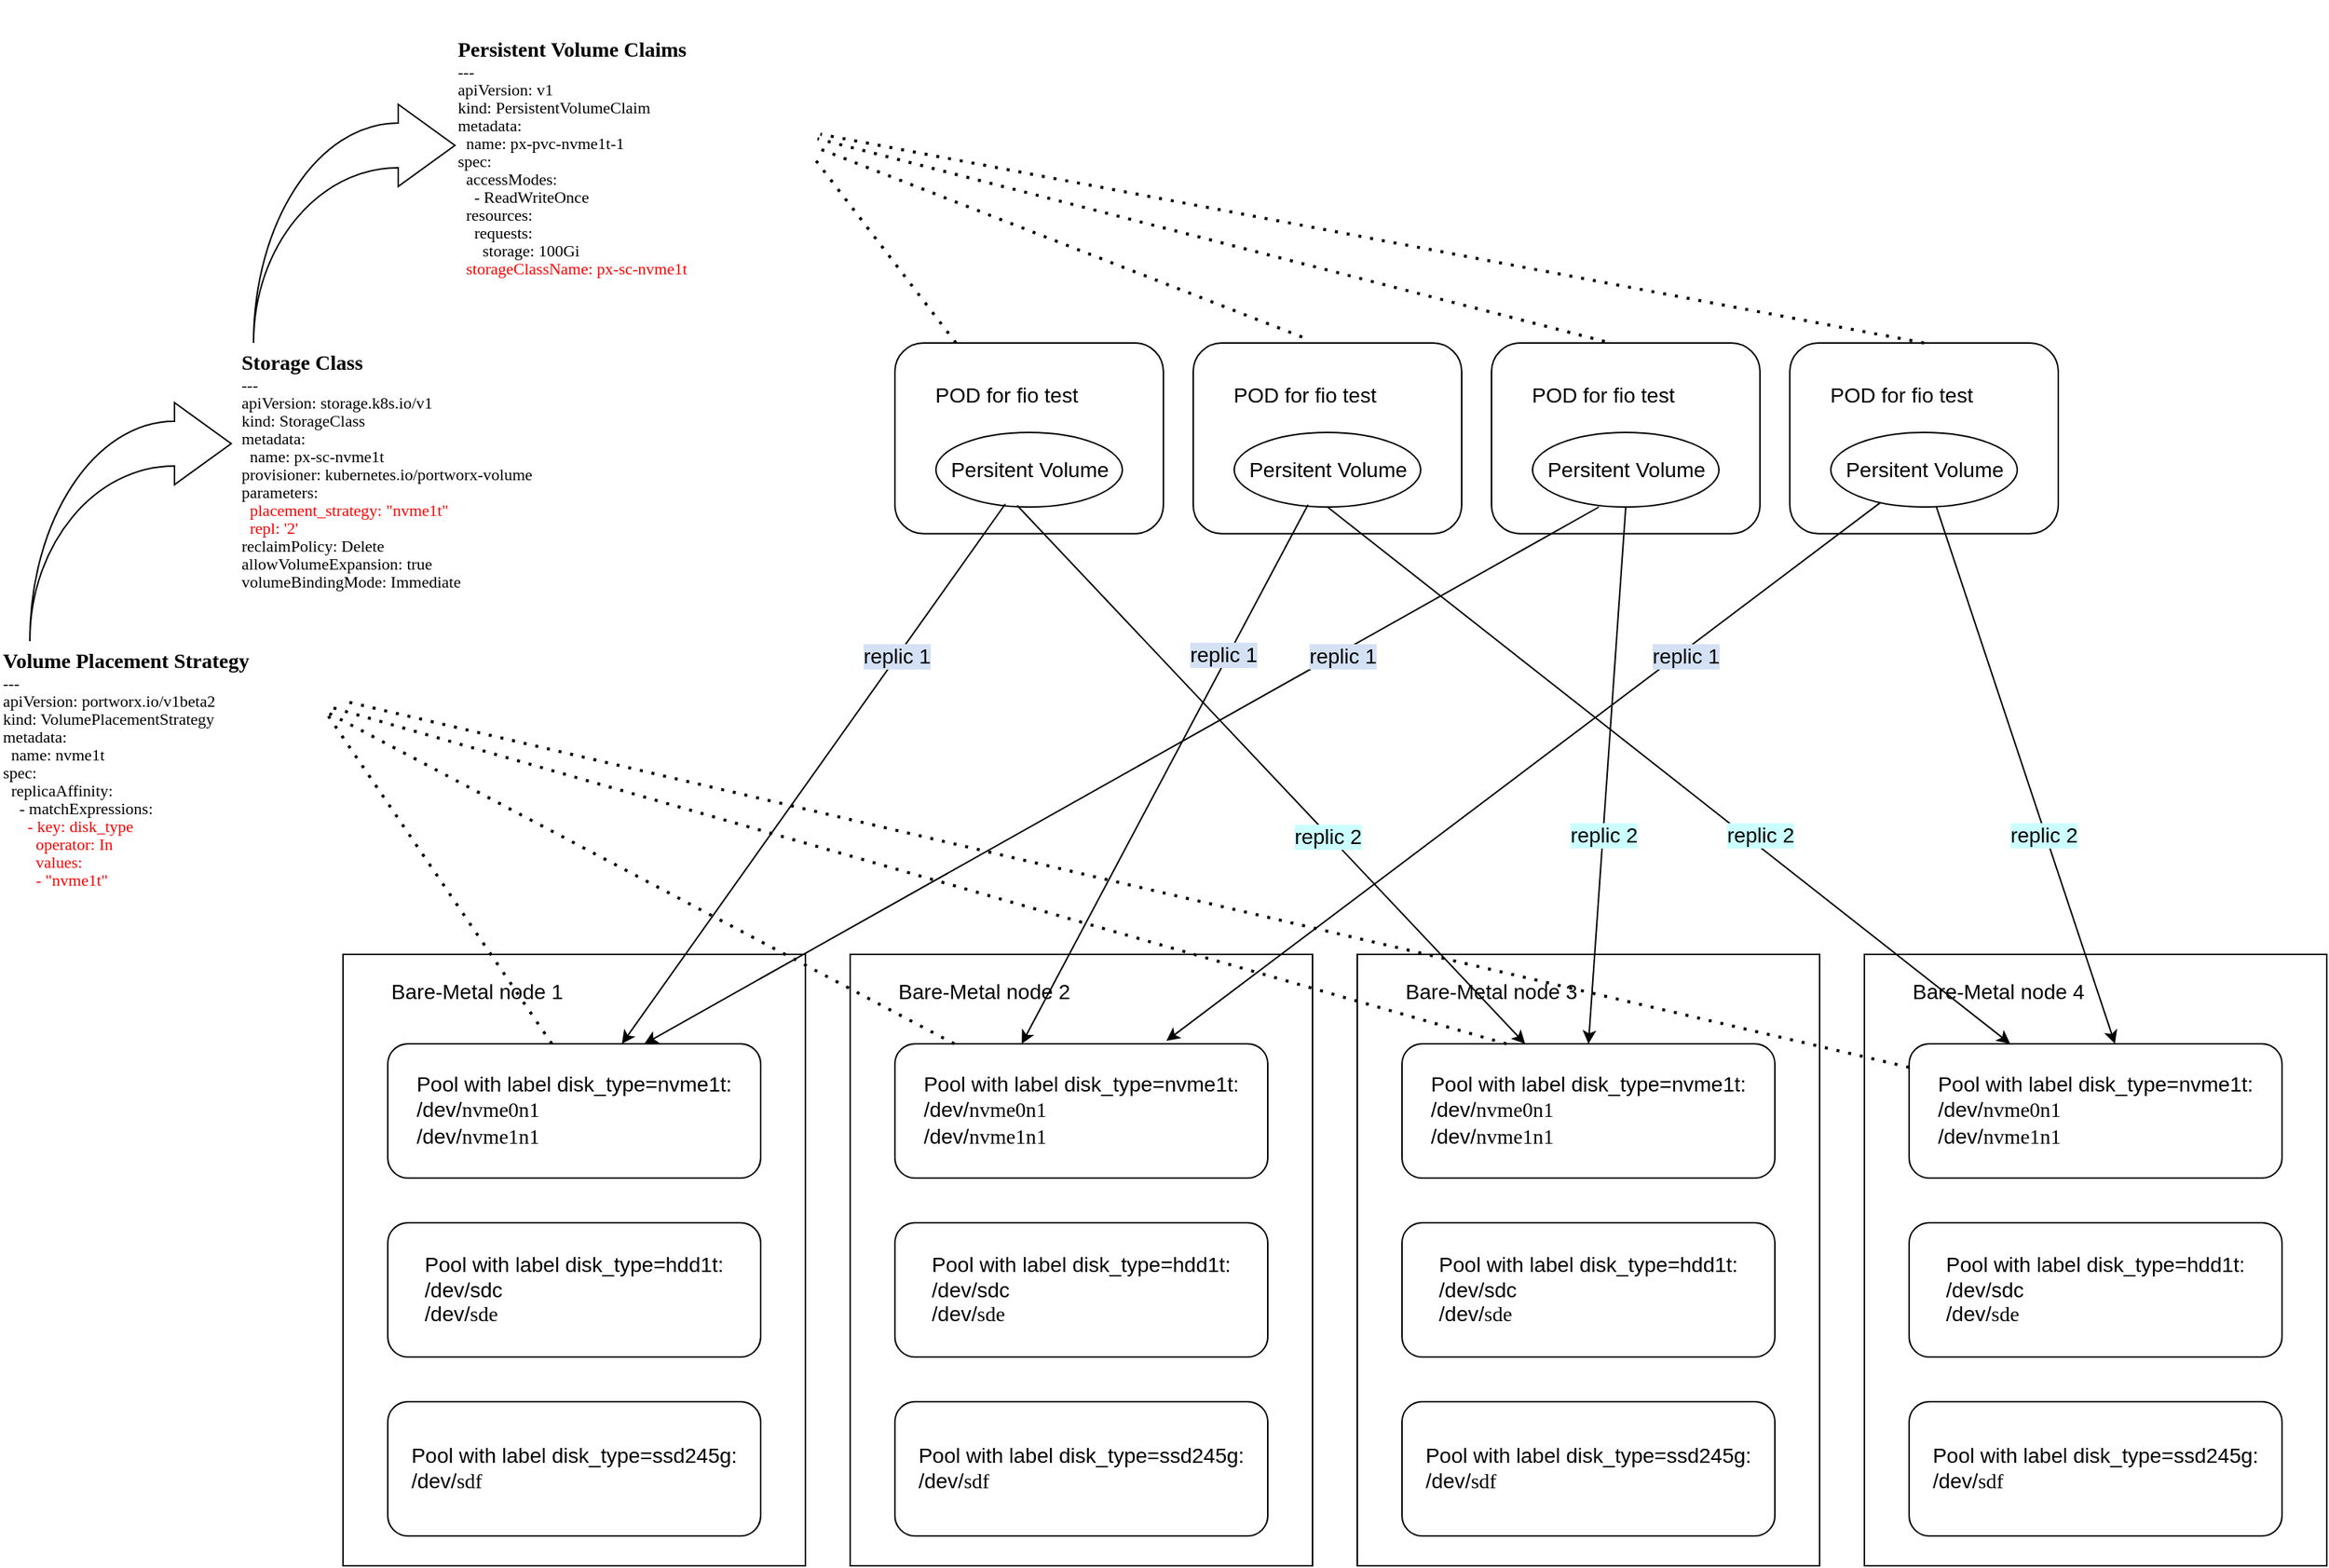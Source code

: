 <mxfile version="17.4.0" type="github">
  <diagram id="S1695fREJqzbaVerZRtx" name="Page-1">
    <mxGraphModel dx="1878" dy="1010" grid="1" gridSize="10" guides="1" tooltips="1" connect="1" arrows="1" fold="1" page="1" pageScale="1" pageWidth="1100" pageHeight="1700" math="0" shadow="0">
      <root>
        <mxCell id="0" />
        <mxCell id="1" parent="0" />
        <mxCell id="6VdRt_u-4fFqjJrwV1Zk-8" value="" style="rounded=0;whiteSpace=wrap;html=1;fontSize=14;" vertex="1" parent="1">
          <mxGeometry x="360" y="800" width="310" height="410" as="geometry" />
        </mxCell>
        <mxCell id="6VdRt_u-4fFqjJrwV1Zk-7" value="&lt;p style=&quot;text-align: left&quot;&gt;Pool with label&amp;nbsp;disk_type=nvme1t:&lt;br&gt;/dev/&lt;span style=&quot;font-family: &amp;#34;menlo&amp;#34;&quot;&gt;nvme0n1&lt;br&gt;&lt;/span&gt;/dev/&lt;span style=&quot;font-family: &amp;#34;menlo&amp;#34;&quot;&gt;nvme1n1&lt;/span&gt;&lt;/p&gt;" style="rounded=1;whiteSpace=wrap;html=1;fontSize=14;" vertex="1" parent="1">
          <mxGeometry x="390" y="860" width="250" height="90" as="geometry" />
        </mxCell>
        <mxCell id="6VdRt_u-4fFqjJrwV1Zk-9" value="&lt;p style=&quot;text-align: left&quot;&gt;Pool with label&amp;nbsp;disk_type=hdd1t:&lt;br&gt;/dev/sdc&lt;br&gt;/dev/&lt;font face=&quot;menlo&quot;&gt;sde&lt;/font&gt;&lt;/p&gt;" style="rounded=1;whiteSpace=wrap;html=1;fontSize=14;" vertex="1" parent="1">
          <mxGeometry x="390" y="980" width="250" height="90" as="geometry" />
        </mxCell>
        <mxCell id="6VdRt_u-4fFqjJrwV1Zk-10" value="&lt;p style=&quot;text-align: left&quot;&gt;Pool with label&amp;nbsp;disk_type=ssd245g:&lt;br&gt;/dev/&lt;font face=&quot;menlo&quot;&gt;sdf&lt;/font&gt;&lt;br&gt;&lt;/p&gt;" style="rounded=1;whiteSpace=wrap;html=1;fontSize=14;" vertex="1" parent="1">
          <mxGeometry x="390" y="1100" width="250" height="90" as="geometry" />
        </mxCell>
        <mxCell id="6VdRt_u-4fFqjJrwV1Zk-11" value="Bare-Metal node 1" style="text;html=1;strokeColor=none;fillColor=none;align=center;verticalAlign=middle;whiteSpace=wrap;rounded=0;fontSize=14;" vertex="1" parent="1">
          <mxGeometry x="390" y="810" width="120" height="30" as="geometry" />
        </mxCell>
        <mxCell id="6VdRt_u-4fFqjJrwV1Zk-63" value="" style="rounded=0;whiteSpace=wrap;html=1;fontSize=14;" vertex="1" parent="1">
          <mxGeometry x="1380" y="800" width="310" height="410" as="geometry" />
        </mxCell>
        <mxCell id="6VdRt_u-4fFqjJrwV1Zk-64" value="&lt;p style=&quot;text-align: left&quot;&gt;Pool with label&amp;nbsp;disk_type=nvme1t:&lt;br&gt;/dev/&lt;span style=&quot;font-family: &amp;#34;menlo&amp;#34;&quot;&gt;nvme0n1&lt;br&gt;&lt;/span&gt;/dev/&lt;span style=&quot;font-family: &amp;#34;menlo&amp;#34;&quot;&gt;nvme1n1&lt;/span&gt;&lt;/p&gt;" style="rounded=1;whiteSpace=wrap;html=1;fontSize=14;" vertex="1" parent="1">
          <mxGeometry x="1410" y="860" width="250" height="90" as="geometry" />
        </mxCell>
        <mxCell id="6VdRt_u-4fFqjJrwV1Zk-65" value="&lt;p style=&quot;text-align: left&quot;&gt;Pool with label&amp;nbsp;disk_type=hdd1t:&lt;br&gt;/dev/sdc&lt;br&gt;/dev/&lt;font face=&quot;menlo&quot;&gt;sde&lt;/font&gt;&lt;/p&gt;" style="rounded=1;whiteSpace=wrap;html=1;fontSize=14;" vertex="1" parent="1">
          <mxGeometry x="1410" y="980" width="250" height="90" as="geometry" />
        </mxCell>
        <mxCell id="6VdRt_u-4fFqjJrwV1Zk-66" value="&lt;p style=&quot;text-align: left&quot;&gt;Pool with label&amp;nbsp;disk_type=ssd245g:&lt;br&gt;/dev/&lt;font face=&quot;menlo&quot;&gt;sdf&lt;/font&gt;&lt;br&gt;&lt;/p&gt;" style="rounded=1;whiteSpace=wrap;html=1;fontSize=14;" vertex="1" parent="1">
          <mxGeometry x="1410" y="1100" width="250" height="90" as="geometry" />
        </mxCell>
        <mxCell id="6VdRt_u-4fFqjJrwV1Zk-67" value="Bare-Metal node 4" style="text;html=1;strokeColor=none;fillColor=none;align=center;verticalAlign=middle;whiteSpace=wrap;rounded=0;fontSize=14;" vertex="1" parent="1">
          <mxGeometry x="1410" y="810" width="120" height="30" as="geometry" />
        </mxCell>
        <mxCell id="6VdRt_u-4fFqjJrwV1Zk-68" value="" style="rounded=0;whiteSpace=wrap;html=1;fontSize=14;" vertex="1" parent="1">
          <mxGeometry x="700" y="800" width="310" height="410" as="geometry" />
        </mxCell>
        <mxCell id="6VdRt_u-4fFqjJrwV1Zk-69" value="&lt;p style=&quot;text-align: left&quot;&gt;Pool with label&amp;nbsp;disk_type=nvme1t:&lt;br&gt;/dev/&lt;span style=&quot;font-family: &amp;#34;menlo&amp;#34;&quot;&gt;nvme0n1&lt;br&gt;&lt;/span&gt;/dev/&lt;span style=&quot;font-family: &amp;#34;menlo&amp;#34;&quot;&gt;nvme1n1&lt;/span&gt;&lt;/p&gt;" style="rounded=1;whiteSpace=wrap;html=1;fontSize=14;" vertex="1" parent="1">
          <mxGeometry x="730" y="860" width="250" height="90" as="geometry" />
        </mxCell>
        <mxCell id="6VdRt_u-4fFqjJrwV1Zk-70" value="&lt;p style=&quot;text-align: left&quot;&gt;Pool with label&amp;nbsp;disk_type=hdd1t:&lt;br&gt;/dev/sdc&lt;br&gt;/dev/&lt;font face=&quot;menlo&quot;&gt;sde&lt;/font&gt;&lt;/p&gt;" style="rounded=1;whiteSpace=wrap;html=1;fontSize=14;" vertex="1" parent="1">
          <mxGeometry x="730" y="980" width="250" height="90" as="geometry" />
        </mxCell>
        <mxCell id="6VdRt_u-4fFqjJrwV1Zk-71" value="&lt;p style=&quot;text-align: left&quot;&gt;Pool with label&amp;nbsp;disk_type=ssd245g:&lt;br&gt;/dev/&lt;font face=&quot;menlo&quot;&gt;sdf&lt;/font&gt;&lt;br&gt;&lt;/p&gt;" style="rounded=1;whiteSpace=wrap;html=1;fontSize=14;" vertex="1" parent="1">
          <mxGeometry x="730" y="1100" width="250" height="90" as="geometry" />
        </mxCell>
        <mxCell id="6VdRt_u-4fFqjJrwV1Zk-72" value="Bare-Metal node 2" style="text;html=1;strokeColor=none;fillColor=none;align=center;verticalAlign=middle;whiteSpace=wrap;rounded=0;fontSize=14;" vertex="1" parent="1">
          <mxGeometry x="730" y="810" width="120" height="30" as="geometry" />
        </mxCell>
        <mxCell id="6VdRt_u-4fFqjJrwV1Zk-73" value="" style="rounded=0;whiteSpace=wrap;html=1;fontSize=14;" vertex="1" parent="1">
          <mxGeometry x="1040" y="800" width="310" height="410" as="geometry" />
        </mxCell>
        <mxCell id="6VdRt_u-4fFqjJrwV1Zk-74" value="&lt;p style=&quot;text-align: left&quot;&gt;Pool with label&amp;nbsp;disk_type=nvme1t:&lt;br&gt;/dev/&lt;span style=&quot;font-family: &amp;#34;menlo&amp;#34;&quot;&gt;nvme0n1&lt;br&gt;&lt;/span&gt;/dev/&lt;span style=&quot;font-family: &amp;#34;menlo&amp;#34;&quot;&gt;nvme1n1&lt;/span&gt;&lt;/p&gt;" style="rounded=1;whiteSpace=wrap;html=1;fontSize=14;" vertex="1" parent="1">
          <mxGeometry x="1070" y="860" width="250" height="90" as="geometry" />
        </mxCell>
        <mxCell id="6VdRt_u-4fFqjJrwV1Zk-75" value="&lt;p style=&quot;text-align: left&quot;&gt;Pool with label&amp;nbsp;disk_type=hdd1t:&lt;br&gt;/dev/sdc&lt;br&gt;/dev/&lt;font face=&quot;menlo&quot;&gt;sde&lt;/font&gt;&lt;/p&gt;" style="rounded=1;whiteSpace=wrap;html=1;fontSize=14;" vertex="1" parent="1">
          <mxGeometry x="1070" y="980" width="250" height="90" as="geometry" />
        </mxCell>
        <mxCell id="6VdRt_u-4fFqjJrwV1Zk-76" value="&lt;p style=&quot;text-align: left&quot;&gt;Pool with label&amp;nbsp;disk_type=ssd245g:&lt;br&gt;/dev/&lt;font face=&quot;menlo&quot;&gt;sdf&lt;/font&gt;&lt;br&gt;&lt;/p&gt;" style="rounded=1;whiteSpace=wrap;html=1;fontSize=14;" vertex="1" parent="1">
          <mxGeometry x="1070" y="1100" width="250" height="90" as="geometry" />
        </mxCell>
        <mxCell id="6VdRt_u-4fFqjJrwV1Zk-77" value="Bare-Metal node 3" style="text;html=1;strokeColor=none;fillColor=none;align=center;verticalAlign=middle;whiteSpace=wrap;rounded=0;fontSize=14;" vertex="1" parent="1">
          <mxGeometry x="1070" y="810" width="120" height="30" as="geometry" />
        </mxCell>
        <mxCell id="6VdRt_u-4fFqjJrwV1Zk-81" value="&lt;p class=&quot;p1&quot; style=&quot;margin: 0px ; font-stretch: normal ; line-height: normal ; font-family: &amp;#34;menlo&amp;#34;&quot;&gt;&lt;span class=&quot;s1&quot;&gt;&lt;font style=&quot;font-size: 14px&quot;&gt;&lt;b&gt;Storage Class&lt;/b&gt;&lt;/font&gt;&lt;/span&gt;&lt;/p&gt;&lt;p class=&quot;p1&quot; style=&quot;margin: 0px ; font-stretch: normal ; font-size: 11px ; line-height: normal ; font-family: &amp;#34;menlo&amp;#34;&quot;&gt;&lt;span class=&quot;s1&quot;&gt;---&lt;/span&gt;&lt;/p&gt;&lt;p class=&quot;p1&quot; style=&quot;margin: 0px ; font-stretch: normal ; font-size: 11px ; line-height: normal ; font-family: &amp;#34;menlo&amp;#34;&quot;&gt;&lt;span class=&quot;s1&quot;&gt;apiVersion: storage.k8s.io/v1&lt;/span&gt;&lt;/p&gt;&lt;p class=&quot;p1&quot; style=&quot;margin: 0px ; font-stretch: normal ; font-size: 11px ; line-height: normal ; font-family: &amp;#34;menlo&amp;#34;&quot;&gt;&lt;span class=&quot;s1&quot;&gt;kind: StorageClass&lt;/span&gt;&lt;/p&gt;&lt;p class=&quot;p1&quot; style=&quot;margin: 0px ; font-stretch: normal ; font-size: 11px ; line-height: normal ; font-family: &amp;#34;menlo&amp;#34;&quot;&gt;&lt;span class=&quot;s1&quot;&gt;metadata:&lt;/span&gt;&lt;/p&gt;&lt;p class=&quot;p1&quot; style=&quot;margin: 0px ; font-stretch: normal ; font-size: 11px ; line-height: normal ; font-family: &amp;#34;menlo&amp;#34;&quot;&gt;&lt;span class=&quot;s1&quot;&gt;&lt;span class=&quot;Apple-converted-space&quot;&gt;&amp;nbsp; &lt;/span&gt;name: px-sc-nvme1t&lt;/span&gt;&lt;/p&gt;&lt;p class=&quot;p1&quot; style=&quot;margin: 0px ; font-stretch: normal ; font-size: 11px ; line-height: normal ; font-family: &amp;#34;menlo&amp;#34;&quot;&gt;&lt;span class=&quot;s1&quot;&gt;provisioner: kubernetes.io/portworx-volume&lt;/span&gt;&lt;/p&gt;&lt;p class=&quot;p1&quot; style=&quot;margin: 0px ; font-stretch: normal ; font-size: 11px ; line-height: normal ; font-family: &amp;#34;menlo&amp;#34;&quot;&gt;&lt;span class=&quot;s1&quot;&gt;parameters:&lt;/span&gt;&lt;/p&gt;&lt;p class=&quot;p1&quot; style=&quot;margin: 0px ; font-stretch: normal ; font-size: 11px ; line-height: normal ; font-family: &amp;#34;menlo&amp;#34;&quot;&gt;&lt;span class=&quot;s1&quot;&gt;&lt;font color=&quot;#ff0000&quot;&gt;&lt;span class=&quot;Apple-converted-space&quot;&gt;&amp;nbsp; &lt;/span&gt;placement_strategy: &quot;nvme1t&quot;&lt;/font&gt;&lt;/span&gt;&lt;/p&gt;&lt;p class=&quot;p1&quot; style=&quot;margin: 0px ; font-stretch: normal ; font-size: 11px ; line-height: normal ; font-family: &amp;#34;menlo&amp;#34;&quot;&gt;&lt;span class=&quot;s1&quot;&gt;&lt;font color=&quot;#ff0000&quot;&gt;&lt;span class=&quot;Apple-converted-space&quot;&gt;&amp;nbsp; &lt;/span&gt;repl: &#39;2&#39;&lt;/font&gt;&lt;/span&gt;&lt;/p&gt;&lt;p class=&quot;p1&quot; style=&quot;margin: 0px ; font-stretch: normal ; font-size: 11px ; line-height: normal ; font-family: &amp;#34;menlo&amp;#34;&quot;&gt;&lt;span class=&quot;s1&quot;&gt;reclaimPolicy: Delete&lt;/span&gt;&lt;/p&gt;&lt;p class=&quot;p1&quot; style=&quot;margin: 0px ; font-stretch: normal ; font-size: 11px ; line-height: normal ; font-family: &amp;#34;menlo&amp;#34;&quot;&gt;&lt;span class=&quot;s1&quot;&gt;allowVolumeExpansion: true&lt;/span&gt;&lt;/p&gt;&lt;p class=&quot;p1&quot; style=&quot;margin: 0px ; font-stretch: normal ; font-size: 11px ; line-height: normal ; font-family: &amp;#34;menlo&amp;#34;&quot;&gt;&lt;span class=&quot;s1&quot;&gt;volumeBindingMode: Immediate&lt;/span&gt;&lt;/p&gt;" style="text;html=1;strokeColor=none;fillColor=none;align=left;verticalAlign=middle;whiteSpace=wrap;rounded=0;fontSize=14;" vertex="1" parent="1">
          <mxGeometry x="290" y="370" width="380" height="210" as="geometry" />
        </mxCell>
        <mxCell id="6VdRt_u-4fFqjJrwV1Zk-82" value="&lt;p class=&quot;p1&quot; style=&quot;margin: 0px ; font-stretch: normal ; line-height: normal ; font-family: &amp;#34;menlo&amp;#34;&quot;&gt;&lt;span class=&quot;s1&quot;&gt;&lt;font style=&quot;font-size: 14px&quot;&gt;&lt;b&gt;Volume Placement Strategy&lt;/b&gt;&lt;/font&gt;&lt;/span&gt;&lt;/p&gt;&lt;p class=&quot;p1&quot; style=&quot;margin: 0px ; font-stretch: normal ; font-size: 11px ; line-height: normal ; font-family: &amp;#34;menlo&amp;#34;&quot;&gt;&lt;span class=&quot;s1&quot;&gt;---&lt;/span&gt;&lt;/p&gt;&lt;p class=&quot;p1&quot; style=&quot;margin: 0px ; font-stretch: normal ; font-size: 11px ; line-height: normal ; font-family: &amp;#34;menlo&amp;#34;&quot;&gt;&lt;span class=&quot;s1&quot;&gt;apiVersion: portworx.io/v1beta2&lt;/span&gt;&lt;/p&gt;&lt;p class=&quot;p1&quot; style=&quot;margin: 0px ; font-stretch: normal ; font-size: 11px ; line-height: normal ; font-family: &amp;#34;menlo&amp;#34;&quot;&gt;&lt;span class=&quot;s1&quot;&gt;kind: VolumePlacementStrategy&lt;/span&gt;&lt;/p&gt;&lt;p class=&quot;p1&quot; style=&quot;margin: 0px ; font-stretch: normal ; font-size: 11px ; line-height: normal ; font-family: &amp;#34;menlo&amp;#34;&quot;&gt;&lt;span class=&quot;s1&quot;&gt;metadata:&lt;/span&gt;&lt;/p&gt;&lt;p class=&quot;p1&quot; style=&quot;margin: 0px ; font-stretch: normal ; font-size: 11px ; line-height: normal ; font-family: &amp;#34;menlo&amp;#34;&quot;&gt;&lt;span class=&quot;s1&quot;&gt;&lt;span class=&quot;Apple-converted-space&quot;&gt;&amp;nbsp;&amp;nbsp;&lt;/span&gt;name: nvme1t&lt;/span&gt;&lt;/p&gt;&lt;p class=&quot;p1&quot; style=&quot;margin: 0px ; font-stretch: normal ; font-size: 11px ; line-height: normal ; font-family: &amp;#34;menlo&amp;#34;&quot;&gt;&lt;span class=&quot;s1&quot;&gt;spec:&lt;/span&gt;&lt;/p&gt;&lt;p class=&quot;p1&quot; style=&quot;margin: 0px ; font-stretch: normal ; font-size: 11px ; line-height: normal ; font-family: &amp;#34;menlo&amp;#34;&quot;&gt;&lt;span class=&quot;s1&quot;&gt;&lt;span class=&quot;Apple-converted-space&quot;&gt;&amp;nbsp;&amp;nbsp;&lt;/span&gt;replicaAffinity:&lt;/span&gt;&lt;/p&gt;&lt;p class=&quot;p1&quot; style=&quot;margin: 0px ; font-stretch: normal ; font-size: 11px ; line-height: normal ; font-family: &amp;#34;menlo&amp;#34;&quot;&gt;&lt;span class=&quot;s1&quot;&gt;&lt;span class=&quot;Apple-converted-space&quot;&gt;&amp;nbsp; &amp;nbsp;&amp;nbsp;&lt;/span&gt;- matchExpressions:&lt;/span&gt;&lt;/p&gt;&lt;p class=&quot;p1&quot; style=&quot;margin: 0px ; font-stretch: normal ; font-size: 11px ; line-height: normal ; font-family: &amp;#34;menlo&amp;#34;&quot;&gt;&lt;span class=&quot;s1&quot;&gt;&lt;font color=&quot;#ff0000&quot;&gt;&lt;span class=&quot;Apple-converted-space&quot;&gt;&amp;nbsp; &amp;nbsp; &amp;nbsp;&amp;nbsp;&lt;/span&gt;- key: disk_type&lt;/font&gt;&lt;/span&gt;&lt;/p&gt;&lt;p class=&quot;p1&quot; style=&quot;margin: 0px ; font-stretch: normal ; font-size: 11px ; line-height: normal ; font-family: &amp;#34;menlo&amp;#34;&quot;&gt;&lt;span class=&quot;s1&quot;&gt;&lt;font color=&quot;#ff0000&quot;&gt;&lt;span class=&quot;Apple-converted-space&quot;&gt;&amp;nbsp; &amp;nbsp; &amp;nbsp; &amp;nbsp;&amp;nbsp;&lt;/span&gt;operator: In&lt;/font&gt;&lt;/span&gt;&lt;/p&gt;&lt;p class=&quot;p1&quot; style=&quot;margin: 0px ; font-stretch: normal ; font-size: 11px ; line-height: normal ; font-family: &amp;#34;menlo&amp;#34;&quot;&gt;&lt;span class=&quot;s1&quot;&gt;&lt;font color=&quot;#ff0000&quot;&gt;&lt;span class=&quot;Apple-converted-space&quot;&gt;&amp;nbsp; &amp;nbsp; &amp;nbsp; &amp;nbsp;&amp;nbsp;&lt;/span&gt;values:&lt;/font&gt;&lt;/span&gt;&lt;/p&gt;&lt;p class=&quot;p1&quot; style=&quot;margin: 0px ; font-stretch: normal ; font-size: 11px ; line-height: normal ; font-family: &amp;#34;menlo&amp;#34;&quot;&gt;&lt;span class=&quot;s1&quot;&gt;&lt;font color=&quot;#ff0000&quot;&gt;&lt;span class=&quot;Apple-converted-space&quot;&gt;&amp;nbsp; &amp;nbsp; &amp;nbsp; &amp;nbsp;&amp;nbsp;&lt;/span&gt;- &quot;nvme1t&quot;&lt;/font&gt;&lt;/span&gt;&lt;/p&gt;" style="text;html=1;strokeColor=none;fillColor=none;align=left;verticalAlign=middle;whiteSpace=wrap;rounded=0;fontSize=14;" vertex="1" parent="1">
          <mxGeometry x="130" y="570" width="220" height="210" as="geometry" />
        </mxCell>
        <mxCell id="6VdRt_u-4fFqjJrwV1Zk-88" value="" style="html=1;shadow=0;dashed=0;align=center;verticalAlign=middle;shape=mxgraph.arrows2.jumpInArrow;dy=15;dx=38;arrowHead=55;fontSize=14;" vertex="1" parent="1">
          <mxGeometry x="150" y="430" width="135" height="160" as="geometry" />
        </mxCell>
        <mxCell id="6VdRt_u-4fFqjJrwV1Zk-89" value="" style="endArrow=none;dashed=1;html=1;dashPattern=1 3;strokeWidth=2;rounded=0;fontSize=14;entryX=1;entryY=0.333;entryDx=0;entryDy=0;entryPerimeter=0;" edge="1" parent="1" target="6VdRt_u-4fFqjJrwV1Zk-82">
          <mxGeometry width="50" height="50" relative="1" as="geometry">
            <mxPoint x="500" y="860" as="sourcePoint" />
            <mxPoint x="550" y="810" as="targetPoint" />
          </mxGeometry>
        </mxCell>
        <mxCell id="6VdRt_u-4fFqjJrwV1Zk-90" value="" style="endArrow=none;dashed=1;html=1;dashPattern=1 3;strokeWidth=2;rounded=0;fontSize=14;entryX=1;entryY=0.324;entryDx=0;entryDy=0;entryPerimeter=0;" edge="1" parent="1" source="6VdRt_u-4fFqjJrwV1Zk-69" target="6VdRt_u-4fFqjJrwV1Zk-82">
          <mxGeometry width="50" height="50" relative="1" as="geometry">
            <mxPoint x="510" y="870" as="sourcePoint" />
            <mxPoint x="360" y="649.93" as="targetPoint" />
          </mxGeometry>
        </mxCell>
        <mxCell id="6VdRt_u-4fFqjJrwV1Zk-91" value="" style="endArrow=none;dashed=1;html=1;dashPattern=1 3;strokeWidth=2;rounded=0;fontSize=14;entryX=1.005;entryY=0.305;entryDx=0;entryDy=0;entryPerimeter=0;exitX=0.28;exitY=0;exitDx=0;exitDy=0;exitPerimeter=0;" edge="1" parent="1" source="6VdRt_u-4fFqjJrwV1Zk-74" target="6VdRt_u-4fFqjJrwV1Zk-82">
          <mxGeometry width="50" height="50" relative="1" as="geometry">
            <mxPoint x="777.671" y="870" as="sourcePoint" />
            <mxPoint x="370" y="659.93" as="targetPoint" />
          </mxGeometry>
        </mxCell>
        <mxCell id="6VdRt_u-4fFqjJrwV1Zk-92" value="" style="endArrow=none;dashed=1;html=1;dashPattern=1 3;strokeWidth=2;rounded=0;fontSize=14;" edge="1" parent="1" source="6VdRt_u-4fFqjJrwV1Zk-64">
          <mxGeometry width="50" height="50" relative="1" as="geometry">
            <mxPoint x="1130" y="700" as="sourcePoint" />
            <mxPoint x="360" y="630" as="targetPoint" />
          </mxGeometry>
        </mxCell>
        <mxCell id="6VdRt_u-4fFqjJrwV1Zk-93" value="" style="rounded=1;whiteSpace=wrap;html=1;fontSize=14;" vertex="1" parent="1">
          <mxGeometry x="730" y="390" width="180" height="127.87" as="geometry" />
        </mxCell>
        <mxCell id="6VdRt_u-4fFqjJrwV1Zk-94" value="Persitent Volume" style="ellipse;whiteSpace=wrap;html=1;fontSize=14;" vertex="1" parent="1">
          <mxGeometry x="757.5" y="450" width="125" height="50" as="geometry" />
        </mxCell>
        <mxCell id="6VdRt_u-4fFqjJrwV1Zk-95" value="&lt;p class=&quot;p1&quot; style=&quot;margin: 0px ; font-stretch: normal ; line-height: normal ; font-family: &amp;#34;menlo&amp;#34;&quot;&gt;&lt;/p&gt;&lt;font face=&quot;menlo&quot;&gt;&lt;b&gt;Persistent Volume Claims&lt;/b&gt;&lt;/font&gt;&lt;p class=&quot;p1&quot; style=&quot;margin: 0px ; font-stretch: normal ; font-size: 11px ; line-height: normal ; font-family: &amp;#34;menlo&amp;#34;&quot;&gt;&lt;span class=&quot;s1&quot;&gt;---&lt;/span&gt;&lt;/p&gt;&lt;p class=&quot;p1&quot; style=&quot;margin: 0px ; font-stretch: normal ; font-size: 11px ; line-height: normal ; font-family: &amp;#34;menlo&amp;#34;&quot;&gt;&lt;span class=&quot;s1&quot;&gt;apiVersion: v1&lt;/span&gt;&lt;/p&gt;&lt;p class=&quot;p1&quot; style=&quot;margin: 0px ; font-stretch: normal ; font-size: 11px ; line-height: normal ; font-family: &amp;#34;menlo&amp;#34;&quot;&gt;&lt;span class=&quot;s1&quot;&gt;kind: PersistentVolumeClaim&lt;/span&gt;&lt;/p&gt;&lt;p class=&quot;p1&quot; style=&quot;margin: 0px ; font-stretch: normal ; font-size: 11px ; line-height: normal ; font-family: &amp;#34;menlo&amp;#34;&quot;&gt;&lt;span class=&quot;s1&quot;&gt;metadata:&lt;/span&gt;&lt;/p&gt;&lt;p class=&quot;p1&quot; style=&quot;margin: 0px ; font-stretch: normal ; font-size: 11px ; line-height: normal ; font-family: &amp;#34;menlo&amp;#34;&quot;&gt;&lt;span class=&quot;s1&quot;&gt;&lt;span class=&quot;Apple-converted-space&quot;&gt;&amp;nbsp; &lt;/span&gt;name: px-pvc-nvme1t-1&lt;/span&gt;&lt;/p&gt;&lt;p class=&quot;p1&quot; style=&quot;margin: 0px ; font-stretch: normal ; font-size: 11px ; line-height: normal ; font-family: &amp;#34;menlo&amp;#34;&quot;&gt;&lt;span class=&quot;s1&quot;&gt;spec:&lt;/span&gt;&lt;/p&gt;&lt;p class=&quot;p1&quot; style=&quot;margin: 0px ; font-stretch: normal ; font-size: 11px ; line-height: normal ; font-family: &amp;#34;menlo&amp;#34;&quot;&gt;&lt;span class=&quot;s1&quot;&gt;&lt;span class=&quot;Apple-converted-space&quot;&gt;&amp;nbsp; &lt;/span&gt;accessModes:&lt;/span&gt;&lt;/p&gt;&lt;p class=&quot;p1&quot; style=&quot;margin: 0px ; font-stretch: normal ; font-size: 11px ; line-height: normal ; font-family: &amp;#34;menlo&amp;#34;&quot;&gt;&lt;span class=&quot;s1&quot;&gt;&lt;span class=&quot;Apple-converted-space&quot;&gt;&amp;nbsp; &amp;nbsp; &lt;/span&gt;- ReadWriteOnce&lt;/span&gt;&lt;/p&gt;&lt;p class=&quot;p1&quot; style=&quot;margin: 0px ; font-stretch: normal ; font-size: 11px ; line-height: normal ; font-family: &amp;#34;menlo&amp;#34;&quot;&gt;&lt;span class=&quot;s1&quot;&gt;&lt;span class=&quot;Apple-converted-space&quot;&gt;&amp;nbsp; &lt;/span&gt;resources:&lt;/span&gt;&lt;/p&gt;&lt;p class=&quot;p1&quot; style=&quot;margin: 0px ; font-stretch: normal ; font-size: 11px ; line-height: normal ; font-family: &amp;#34;menlo&amp;#34;&quot;&gt;&lt;span class=&quot;s1&quot;&gt;&lt;span class=&quot;Apple-converted-space&quot;&gt;&amp;nbsp; &amp;nbsp; &lt;/span&gt;requests:&lt;/span&gt;&lt;/p&gt;&lt;p class=&quot;p1&quot; style=&quot;margin: 0px ; font-stretch: normal ; font-size: 11px ; line-height: normal ; font-family: &amp;#34;menlo&amp;#34;&quot;&gt;&lt;span class=&quot;s1&quot;&gt;&lt;span class=&quot;Apple-converted-space&quot;&gt;&amp;nbsp; &amp;nbsp; &amp;nbsp; &lt;/span&gt;storage: 100Gi&lt;/span&gt;&lt;/p&gt;&lt;p class=&quot;p1&quot; style=&quot;margin: 0px ; font-stretch: normal ; font-size: 11px ; line-height: normal ; font-family: &amp;#34;menlo&amp;#34;&quot;&gt;&lt;span class=&quot;s1&quot;&gt;&lt;span class=&quot;Apple-converted-space&quot;&gt;&amp;nbsp; &lt;/span&gt;&lt;font color=&quot;#ff0000&quot;&gt;storageClassName: px-sc-nvme1t&lt;/font&gt;&lt;/span&gt;&lt;/p&gt;" style="text;html=1;strokeColor=none;fillColor=none;align=left;verticalAlign=middle;whiteSpace=wrap;rounded=0;fontSize=14;" vertex="1" parent="1">
          <mxGeometry x="435" y="160" width="240" height="210" as="geometry" />
        </mxCell>
        <mxCell id="6VdRt_u-4fFqjJrwV1Zk-96" value="" style="html=1;shadow=0;dashed=0;align=center;verticalAlign=middle;shape=mxgraph.arrows2.jumpInArrow;dy=15;dx=38;arrowHead=55;fontSize=14;" vertex="1" parent="1">
          <mxGeometry x="300" y="230" width="135" height="160" as="geometry" />
        </mxCell>
        <mxCell id="6VdRt_u-4fFqjJrwV1Zk-97" value="" style="endArrow=none;dashed=1;html=1;dashPattern=1 3;strokeWidth=2;rounded=0;fontSize=14;entryX=1;entryY=0.5;entryDx=0;entryDy=0;" edge="1" parent="1" source="6VdRt_u-4fFqjJrwV1Zk-93" target="6VdRt_u-4fFqjJrwV1Zk-95">
          <mxGeometry width="50" height="50" relative="1" as="geometry">
            <mxPoint x="1120" y="300.005" as="sourcePoint" />
            <mxPoint x="630" y="192.13" as="targetPoint" />
          </mxGeometry>
        </mxCell>
        <mxCell id="6VdRt_u-4fFqjJrwV1Zk-107" value="&lt;font color=&quot;#000000&quot;&gt;POD for fio test&lt;/font&gt;" style="text;html=1;strokeColor=none;fillColor=none;align=center;verticalAlign=middle;whiteSpace=wrap;rounded=0;fontSize=14;fontColor=#FF0000;" vertex="1" parent="1">
          <mxGeometry x="750" y="410" width="110" height="30" as="geometry" />
        </mxCell>
        <mxCell id="6VdRt_u-4fFqjJrwV1Zk-117" value="" style="rounded=1;whiteSpace=wrap;html=1;fontSize=14;" vertex="1" parent="1">
          <mxGeometry x="930" y="390" width="180" height="127.87" as="geometry" />
        </mxCell>
        <mxCell id="6VdRt_u-4fFqjJrwV1Zk-118" value="Persitent Volume" style="ellipse;whiteSpace=wrap;html=1;fontSize=14;" vertex="1" parent="1">
          <mxGeometry x="957.5" y="450" width="125" height="50" as="geometry" />
        </mxCell>
        <mxCell id="6VdRt_u-4fFqjJrwV1Zk-119" value="&lt;font color=&quot;#000000&quot;&gt;POD for fio test&lt;/font&gt;" style="text;html=1;strokeColor=none;fillColor=none;align=center;verticalAlign=middle;whiteSpace=wrap;rounded=0;fontSize=14;fontColor=#FF0000;" vertex="1" parent="1">
          <mxGeometry x="950" y="410" width="110" height="30" as="geometry" />
        </mxCell>
        <mxCell id="6VdRt_u-4fFqjJrwV1Zk-120" value="" style="rounded=1;whiteSpace=wrap;html=1;fontSize=14;" vertex="1" parent="1">
          <mxGeometry x="1130" y="390" width="180" height="127.87" as="geometry" />
        </mxCell>
        <mxCell id="6VdRt_u-4fFqjJrwV1Zk-121" value="Persitent Volume" style="ellipse;whiteSpace=wrap;html=1;fontSize=14;" vertex="1" parent="1">
          <mxGeometry x="1157.5" y="450" width="125" height="50" as="geometry" />
        </mxCell>
        <mxCell id="6VdRt_u-4fFqjJrwV1Zk-122" value="&lt;font color=&quot;#000000&quot;&gt;POD for fio test&lt;/font&gt;" style="text;html=1;strokeColor=none;fillColor=none;align=center;verticalAlign=middle;whiteSpace=wrap;rounded=0;fontSize=14;fontColor=#FF0000;" vertex="1" parent="1">
          <mxGeometry x="1150" y="410" width="110" height="30" as="geometry" />
        </mxCell>
        <mxCell id="6VdRt_u-4fFqjJrwV1Zk-123" value="" style="rounded=1;whiteSpace=wrap;html=1;fontSize=14;" vertex="1" parent="1">
          <mxGeometry x="1330" y="390" width="180" height="127.87" as="geometry" />
        </mxCell>
        <mxCell id="6VdRt_u-4fFqjJrwV1Zk-124" value="Persitent Volume" style="ellipse;whiteSpace=wrap;html=1;fontSize=14;" vertex="1" parent="1">
          <mxGeometry x="1357.5" y="450" width="125" height="50" as="geometry" />
        </mxCell>
        <mxCell id="6VdRt_u-4fFqjJrwV1Zk-125" value="&lt;font color=&quot;#000000&quot;&gt;POD for fio test&lt;/font&gt;" style="text;html=1;strokeColor=none;fillColor=none;align=center;verticalAlign=middle;whiteSpace=wrap;rounded=0;fontSize=14;fontColor=#FF0000;" vertex="1" parent="1">
          <mxGeometry x="1350" y="410" width="110" height="30" as="geometry" />
        </mxCell>
        <mxCell id="6VdRt_u-4fFqjJrwV1Zk-126" value="" style="endArrow=none;dashed=1;html=1;dashPattern=1 3;strokeWidth=2;rounded=0;fontSize=14;exitX=0.406;exitY=-0.031;exitDx=0;exitDy=0;exitPerimeter=0;" edge="1" parent="1" source="6VdRt_u-4fFqjJrwV1Zk-117">
          <mxGeometry width="50" height="50" relative="1" as="geometry">
            <mxPoint x="783.6" y="400" as="sourcePoint" />
            <mxPoint x="680" y="260" as="targetPoint" />
          </mxGeometry>
        </mxCell>
        <mxCell id="6VdRt_u-4fFqjJrwV1Zk-127" value="" style="endArrow=none;dashed=1;html=1;dashPattern=1 3;strokeWidth=2;rounded=0;fontSize=14;exitX=0.422;exitY=-0.008;exitDx=0;exitDy=0;exitPerimeter=0;entryX=1.013;entryY=0.443;entryDx=0;entryDy=0;entryPerimeter=0;" edge="1" parent="1" source="6VdRt_u-4fFqjJrwV1Zk-120" target="6VdRt_u-4fFqjJrwV1Zk-95">
          <mxGeometry width="50" height="50" relative="1" as="geometry">
            <mxPoint x="793.6" y="410" as="sourcePoint" />
            <mxPoint x="690" y="250" as="targetPoint" />
          </mxGeometry>
        </mxCell>
        <mxCell id="6VdRt_u-4fFqjJrwV1Zk-128" value="" style="endArrow=none;dashed=1;html=1;dashPattern=1 3;strokeWidth=2;rounded=0;fontSize=14;exitX=0.5;exitY=0;exitDx=0;exitDy=0;" edge="1" parent="1" source="6VdRt_u-4fFqjJrwV1Zk-123">
          <mxGeometry width="50" height="50" relative="1" as="geometry">
            <mxPoint x="803.6" y="420" as="sourcePoint" />
            <mxPoint x="680" y="250" as="targetPoint" />
          </mxGeometry>
        </mxCell>
        <mxCell id="6VdRt_u-4fFqjJrwV1Zk-129" value="" style="endArrow=classic;html=1;rounded=0;fontSize=14;fontColor=#000000;exitX=0.372;exitY=0.96;exitDx=0;exitDy=0;exitPerimeter=0;" edge="1" parent="1" source="6VdRt_u-4fFqjJrwV1Zk-94" target="6VdRt_u-4fFqjJrwV1Zk-7">
          <mxGeometry relative="1" as="geometry">
            <mxPoint x="900" y="600" as="sourcePoint" />
            <mxPoint x="1000" y="600" as="targetPoint" />
          </mxGeometry>
        </mxCell>
        <mxCell id="6VdRt_u-4fFqjJrwV1Zk-130" value="replic 1" style="edgeLabel;resizable=0;html=1;align=center;verticalAlign=middle;fontSize=14;fontColor=#000000;labelBackgroundColor=#D4E1F5;" connectable="0" vertex="1" parent="6VdRt_u-4fFqjJrwV1Zk-129">
          <mxGeometry relative="1" as="geometry">
            <mxPoint x="55" y="-79" as="offset" />
          </mxGeometry>
        </mxCell>
        <mxCell id="6VdRt_u-4fFqjJrwV1Zk-131" value="" style="endArrow=classic;html=1;rounded=0;fontSize=14;fontColor=#000000;exitX=0.436;exitY=0.98;exitDx=0;exitDy=0;exitPerimeter=0;" edge="1" parent="1" source="6VdRt_u-4fFqjJrwV1Zk-94" target="6VdRt_u-4fFqjJrwV1Zk-74">
          <mxGeometry relative="1" as="geometry">
            <mxPoint x="814" y="508" as="sourcePoint" />
            <mxPoint x="556.953" y="870" as="targetPoint" />
          </mxGeometry>
        </mxCell>
        <mxCell id="6VdRt_u-4fFqjJrwV1Zk-132" value="replic 2" style="edgeLabel;resizable=0;html=1;align=center;verticalAlign=middle;fontSize=14;fontColor=#000000;labelBackgroundColor=#CCFFFF;" connectable="0" vertex="1" parent="6VdRt_u-4fFqjJrwV1Zk-131">
          <mxGeometry relative="1" as="geometry">
            <mxPoint x="38" y="41" as="offset" />
          </mxGeometry>
        </mxCell>
        <mxCell id="6VdRt_u-4fFqjJrwV1Zk-133" value="" style="endArrow=classic;html=1;rounded=0;fontSize=14;fontColor=#000000;entryX=0.34;entryY=0.011;entryDx=0;entryDy=0;entryPerimeter=0;" edge="1" parent="1">
          <mxGeometry relative="1" as="geometry">
            <mxPoint x="1006.98" y="498.462" as="sourcePoint" />
            <mxPoint x="815" y="860" as="targetPoint" />
          </mxGeometry>
        </mxCell>
        <mxCell id="6VdRt_u-4fFqjJrwV1Zk-134" value="replic 1" style="edgeLabel;resizable=0;html=1;align=center;verticalAlign=middle;fontSize=14;fontColor=#000000;labelBackgroundColor=#D4E1F5;" connectable="0" vertex="1" parent="6VdRt_u-4fFqjJrwV1Zk-133">
          <mxGeometry relative="1" as="geometry">
            <mxPoint x="39" y="-80" as="offset" />
          </mxGeometry>
        </mxCell>
        <mxCell id="6VdRt_u-4fFqjJrwV1Zk-135" value="" style="endArrow=classic;html=1;rounded=0;fontSize=14;fontColor=#000000;exitX=0.5;exitY=1;exitDx=0;exitDy=0;" edge="1" parent="1" source="6VdRt_u-4fFqjJrwV1Zk-118" target="6VdRt_u-4fFqjJrwV1Zk-64">
          <mxGeometry relative="1" as="geometry">
            <mxPoint x="1040" y="500" as="sourcePoint" />
            <mxPoint x="820" y="870" as="targetPoint" />
          </mxGeometry>
        </mxCell>
        <mxCell id="6VdRt_u-4fFqjJrwV1Zk-136" value="replic 2" style="edgeLabel;resizable=0;html=1;align=center;verticalAlign=middle;fontSize=14;fontColor=#000000;labelBackgroundColor=#CCFFFF;" connectable="0" vertex="1" parent="6VdRt_u-4fFqjJrwV1Zk-135">
          <mxGeometry relative="1" as="geometry">
            <mxPoint x="61" y="40" as="offset" />
          </mxGeometry>
        </mxCell>
        <mxCell id="6VdRt_u-4fFqjJrwV1Zk-137" value="" style="endArrow=classic;html=1;rounded=0;fontSize=14;fontColor=#000000;exitX=0.356;exitY=1;exitDx=0;exitDy=0;exitPerimeter=0;entryX=0.688;entryY=0;entryDx=0;entryDy=0;entryPerimeter=0;" edge="1" parent="1" source="6VdRt_u-4fFqjJrwV1Zk-121" target="6VdRt_u-4fFqjJrwV1Zk-7">
          <mxGeometry relative="1" as="geometry">
            <mxPoint x="814" y="508" as="sourcePoint" />
            <mxPoint x="556.953" y="870" as="targetPoint" />
          </mxGeometry>
        </mxCell>
        <mxCell id="6VdRt_u-4fFqjJrwV1Zk-138" value="replic 1" style="edgeLabel;resizable=0;html=1;align=center;verticalAlign=middle;fontSize=14;fontColor=#000000;labelBackgroundColor=#D4E1F5;" connectable="0" vertex="1" parent="6VdRt_u-4fFqjJrwV1Zk-137">
          <mxGeometry relative="1" as="geometry">
            <mxPoint x="148" y="-80" as="offset" />
          </mxGeometry>
        </mxCell>
        <mxCell id="6VdRt_u-4fFqjJrwV1Zk-139" value="" style="endArrow=classic;html=1;rounded=0;fontSize=14;fontColor=#000000;entryX=0.5;entryY=0;entryDx=0;entryDy=0;exitX=0.5;exitY=1;exitDx=0;exitDy=0;" edge="1" parent="1" source="6VdRt_u-4fFqjJrwV1Zk-121" target="6VdRt_u-4fFqjJrwV1Zk-74">
          <mxGeometry relative="1" as="geometry">
            <mxPoint x="1195.162" y="505.756" as="sourcePoint" />
            <mxPoint x="566.953" y="880" as="targetPoint" />
          </mxGeometry>
        </mxCell>
        <mxCell id="6VdRt_u-4fFqjJrwV1Zk-140" value="replic 2" style="edgeLabel;resizable=0;html=1;align=center;verticalAlign=middle;fontSize=14;fontColor=#000000;labelBackgroundColor=#CCFFFF;" connectable="0" vertex="1" parent="6VdRt_u-4fFqjJrwV1Zk-139">
          <mxGeometry relative="1" as="geometry">
            <mxPoint x="-3" y="40" as="offset" />
          </mxGeometry>
        </mxCell>
        <mxCell id="6VdRt_u-4fFqjJrwV1Zk-141" value="" style="endArrow=classic;html=1;rounded=0;fontSize=14;fontColor=#000000;entryX=0.728;entryY=-0.022;entryDx=0;entryDy=0;entryPerimeter=0;" edge="1" parent="1" source="6VdRt_u-4fFqjJrwV1Zk-124" target="6VdRt_u-4fFqjJrwV1Zk-69">
          <mxGeometry relative="1" as="geometry">
            <mxPoint x="1016.677" y="509.425" as="sourcePoint" />
            <mxPoint x="820" y="870" as="targetPoint" />
          </mxGeometry>
        </mxCell>
        <mxCell id="6VdRt_u-4fFqjJrwV1Zk-142" value="replic 1" style="edgeLabel;resizable=0;html=1;align=center;verticalAlign=middle;fontSize=14;fontColor=#000000;labelBackgroundColor=#D4E1F5;" connectable="0" vertex="1" parent="6VdRt_u-4fFqjJrwV1Zk-141">
          <mxGeometry relative="1" as="geometry">
            <mxPoint x="109" y="-78" as="offset" />
          </mxGeometry>
        </mxCell>
        <mxCell id="6VdRt_u-4fFqjJrwV1Zk-143" value="" style="endArrow=classic;html=1;rounded=0;fontSize=14;fontColor=#000000;entryX=0.552;entryY=0;entryDx=0;entryDy=0;entryPerimeter=0;" edge="1" parent="1" source="6VdRt_u-4fFqjJrwV1Zk-124" target="6VdRt_u-4fFqjJrwV1Zk-64">
          <mxGeometry relative="1" as="geometry">
            <mxPoint x="1030" y="510" as="sourcePoint" />
            <mxPoint x="1487.778" y="870" as="targetPoint" />
          </mxGeometry>
        </mxCell>
        <mxCell id="6VdRt_u-4fFqjJrwV1Zk-144" value="replic 2" style="edgeLabel;resizable=0;html=1;align=center;verticalAlign=middle;fontSize=14;fontColor=#000000;labelBackgroundColor=#CCFFFF;" connectable="0" vertex="1" parent="6VdRt_u-4fFqjJrwV1Zk-143">
          <mxGeometry relative="1" as="geometry">
            <mxPoint x="12" y="40" as="offset" />
          </mxGeometry>
        </mxCell>
      </root>
    </mxGraphModel>
  </diagram>
</mxfile>
